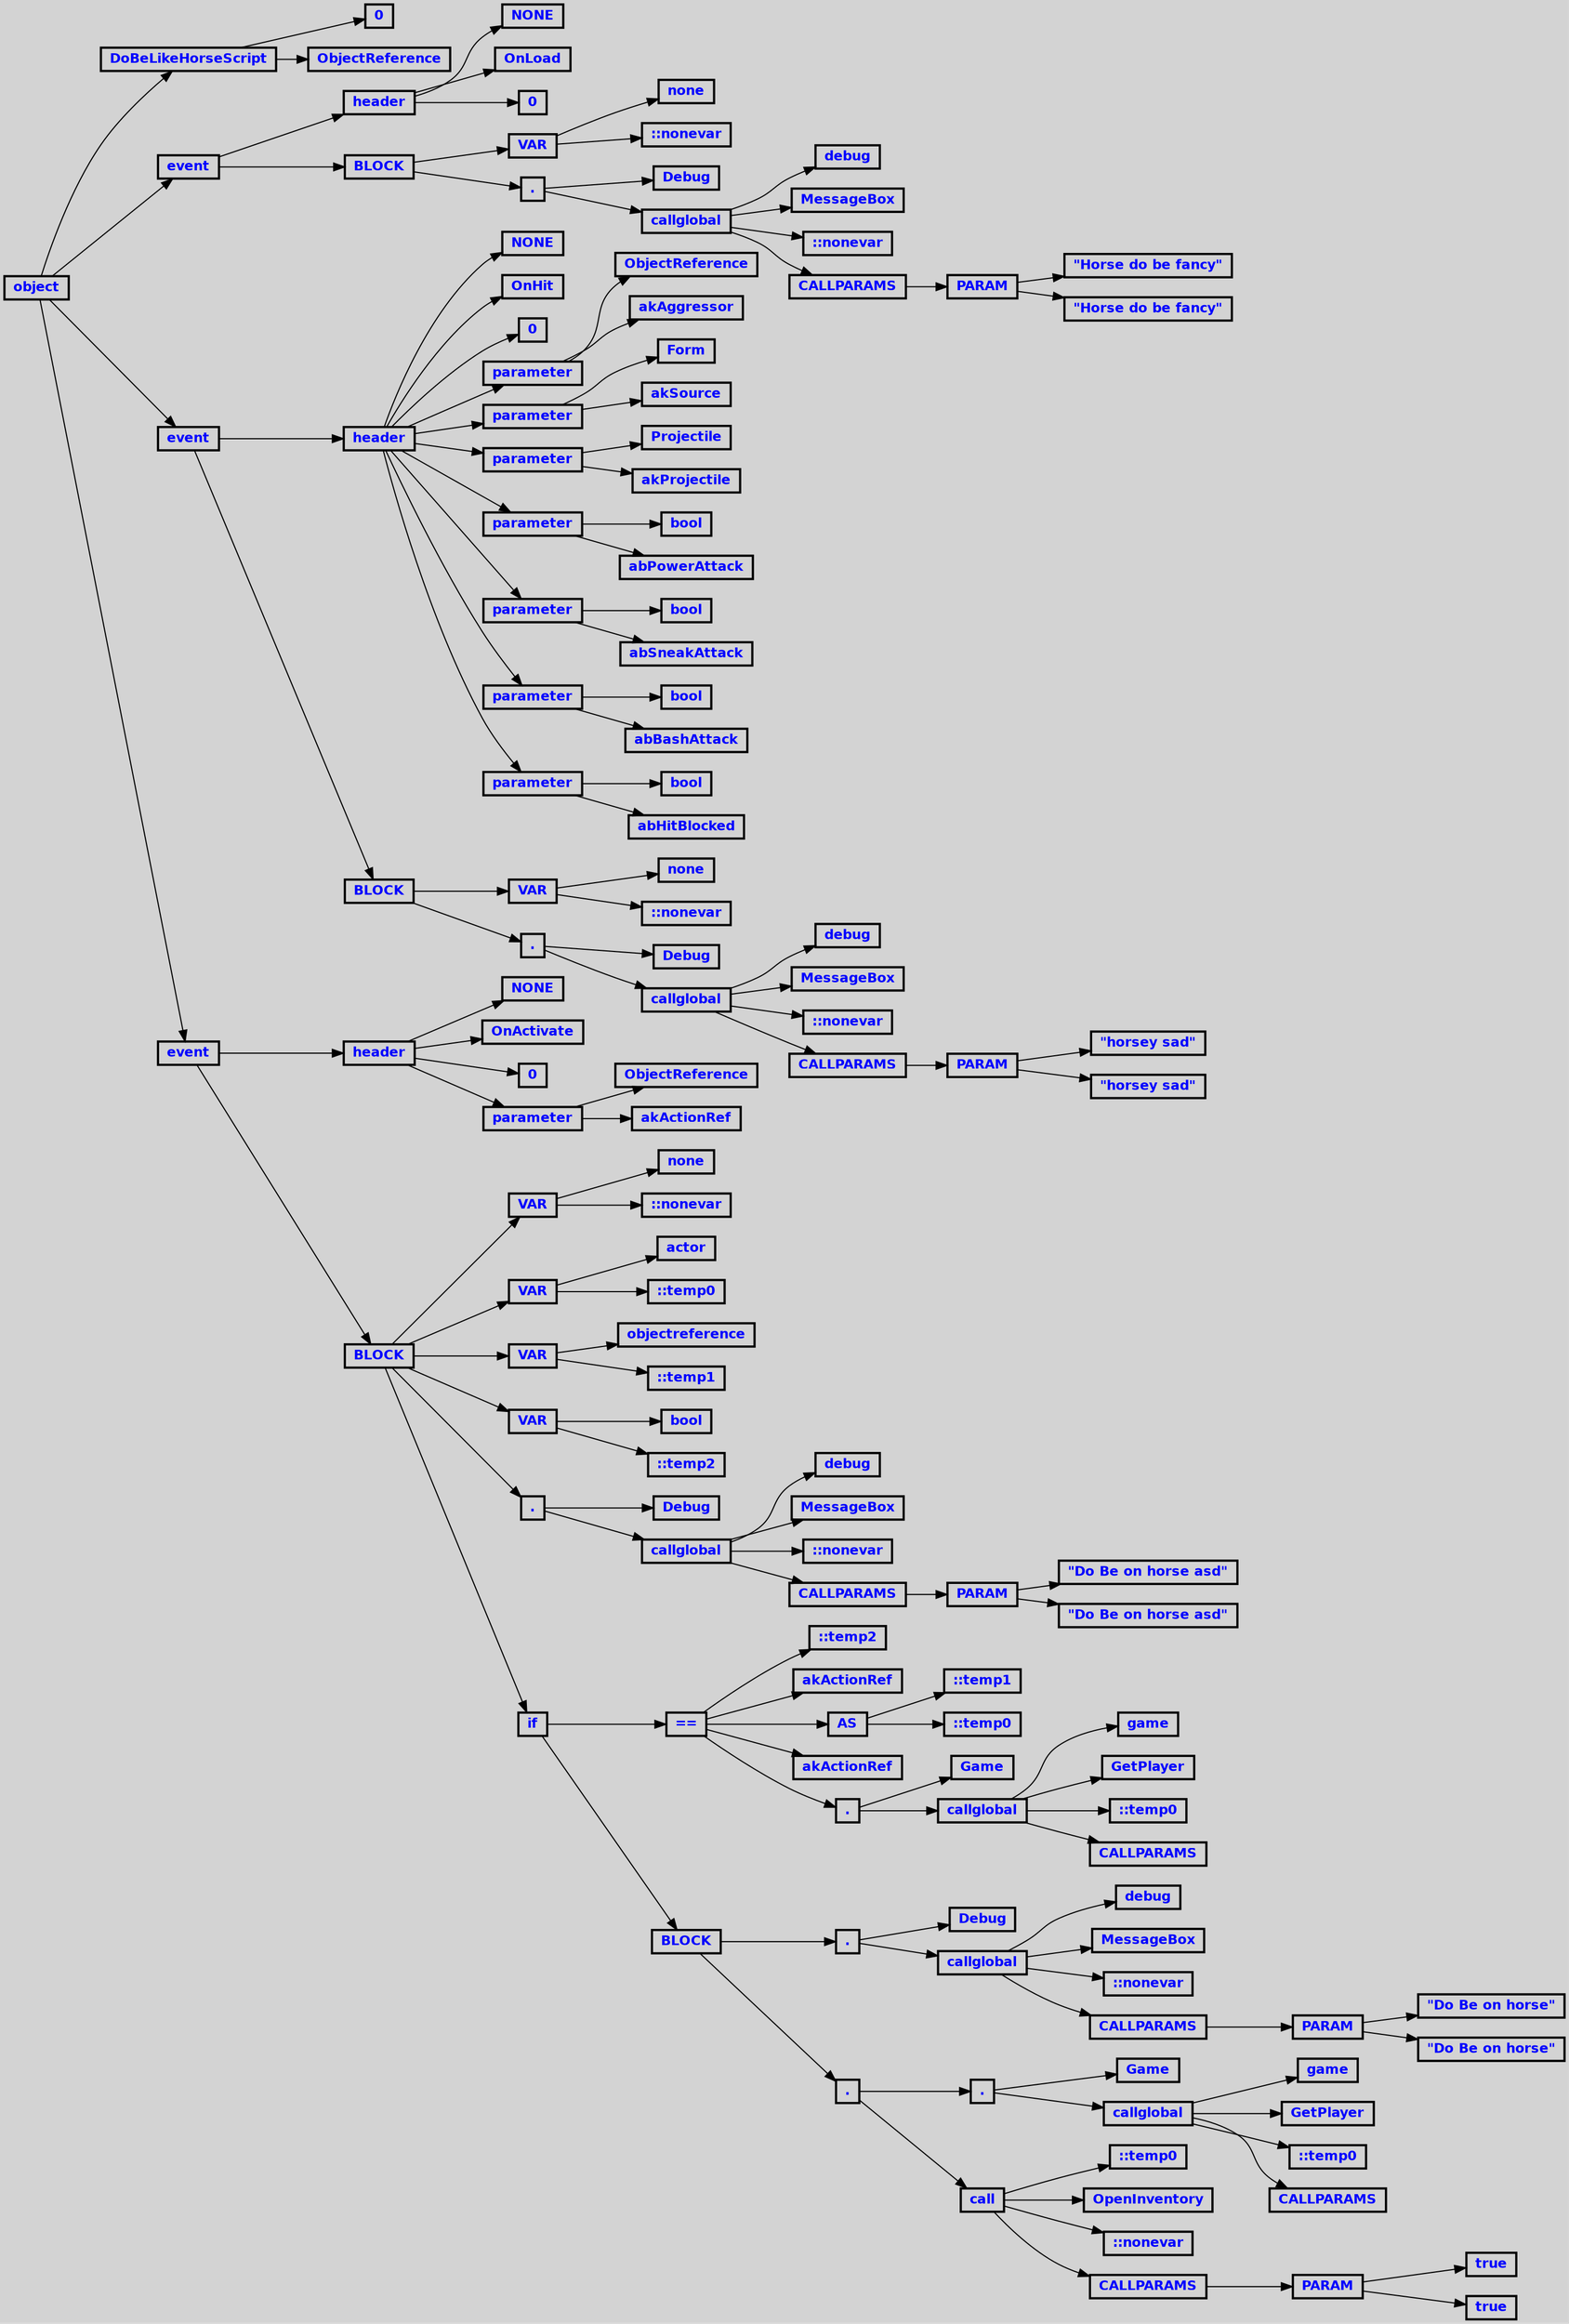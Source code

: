 digraph {
 ordering=out;
 ranksep=.4
 rankdir=LR
 bgcolor="lightgrey";
 node [shape=box, fixedsize=false, fontsize=12, fontname="Helvetica-bold", fontcolor="blue"
       width=.25, height=.25, color="black", style="bold"]
 n0 [label="object"];
 n1 [label="DoBeLikeHorseScript"];
 n1 [label="DoBeLikeHorseScript"];
 n2 [label="0"];
 n3 [label="ObjectReference"];
 n4 [label="event"];
 n4 [label="event"];
 n5 [label="header"];
 n5 [label="header"];
 n6 [label="NONE"];
 n7 [label="OnLoad"];
 n8 [label="0"];
 n9 [label="BLOCK"];
 n9 [label="BLOCK"];
 n10 [label="VAR"];
 n10 [label="VAR"];
 n11 [label="none"];
 n12 [label="::nonevar"];
 n13 [label="."];
 n13 [label="."];
 n14 [label="Debug"];
 n15 [label="callglobal"];
 n15 [label="callglobal"];
 n16 [label="debug"];
 n17 [label="MessageBox"];
 n18 [label="::nonevar"];
 n19 [label="CALLPARAMS"];
 n19 [label="CALLPARAMS"];
 n20 [label="PARAM"];
 n20 [label="PARAM"];
 n21 [label="\"Horse do be fancy\""];
 n22 [label="\"Horse do be fancy\""];
 n23 [label="event"];
 n23 [label="event"];
 n24 [label="header"];
 n24 [label="header"];
 n25 [label="NONE"];
 n26 [label="OnHit"];
 n27 [label="0"];
 n28 [label="parameter"];
 n28 [label="parameter"];
 n29 [label="ObjectReference"];
 n30 [label="akAggressor"];
 n31 [label="parameter"];
 n31 [label="parameter"];
 n32 [label="Form"];
 n33 [label="akSource"];
 n34 [label="parameter"];
 n34 [label="parameter"];
 n35 [label="Projectile"];
 n36 [label="akProjectile"];
 n37 [label="parameter"];
 n37 [label="parameter"];
 n38 [label="bool"];
 n39 [label="abPowerAttack"];
 n40 [label="parameter"];
 n40 [label="parameter"];
 n41 [label="bool"];
 n42 [label="abSneakAttack"];
 n43 [label="parameter"];
 n43 [label="parameter"];
 n44 [label="bool"];
 n45 [label="abBashAttack"];
 n46 [label="parameter"];
 n46 [label="parameter"];
 n47 [label="bool"];
 n48 [label="abHitBlocked"];
 n49 [label="BLOCK"];
 n49 [label="BLOCK"];
 n50 [label="VAR"];
 n50 [label="VAR"];
 n51 [label="none"];
 n52 [label="::nonevar"];
 n53 [label="."];
 n53 [label="."];
 n54 [label="Debug"];
 n55 [label="callglobal"];
 n55 [label="callglobal"];
 n56 [label="debug"];
 n57 [label="MessageBox"];
 n58 [label="::nonevar"];
 n59 [label="CALLPARAMS"];
 n59 [label="CALLPARAMS"];
 n60 [label="PARAM"];
 n60 [label="PARAM"];
 n61 [label="\"horsey sad\""];
 n62 [label="\"horsey sad\""];
 n63 [label="event"];
 n63 [label="event"];
 n64 [label="header"];
 n64 [label="header"];
 n65 [label="NONE"];
 n66 [label="OnActivate"];
 n67 [label="0"];
 n68 [label="parameter"];
 n68 [label="parameter"];
 n69 [label="ObjectReference"];
 n70 [label="akActionRef"];
 n71 [label="BLOCK"];
 n71 [label="BLOCK"];
 n72 [label="VAR"];
 n72 [label="VAR"];
 n73 [label="none"];
 n74 [label="::nonevar"];
 n75 [label="VAR"];
 n75 [label="VAR"];
 n76 [label="actor"];
 n77 [label="::temp0"];
 n78 [label="VAR"];
 n78 [label="VAR"];
 n79 [label="objectreference"];
 n80 [label="::temp1"];
 n81 [label="VAR"];
 n81 [label="VAR"];
 n82 [label="bool"];
 n83 [label="::temp2"];
 n84 [label="."];
 n84 [label="."];
 n85 [label="Debug"];
 n86 [label="callglobal"];
 n86 [label="callglobal"];
 n87 [label="debug"];
 n88 [label="MessageBox"];
 n89 [label="::nonevar"];
 n90 [label="CALLPARAMS"];
 n90 [label="CALLPARAMS"];
 n91 [label="PARAM"];
 n91 [label="PARAM"];
 n92 [label="\"Do Be on horse asd\""];
 n93 [label="\"Do Be on horse asd\""];
 n94 [label="if"];
 n94 [label="if"];
 n95 [label="=="];
 n95 [label="=="];
 n96 [label="::temp2"];
 n97 [label="akActionRef"];
 n98 [label="AS"];
 n98 [label="AS"];
 n99 [label="::temp1"];
 n100 [label="::temp0"];
 n101 [label="akActionRef"];
 n102 [label="."];
 n102 [label="."];
 n103 [label="Game"];
 n104 [label="callglobal"];
 n104 [label="callglobal"];
 n105 [label="game"];
 n106 [label="GetPlayer"];
 n107 [label="::temp0"];
 n108 [label="CALLPARAMS"];
 n109 [label="BLOCK"];
 n109 [label="BLOCK"];
 n110 [label="."];
 n110 [label="."];
 n111 [label="Debug"];
 n112 [label="callglobal"];
 n112 [label="callglobal"];
 n113 [label="debug"];
 n114 [label="MessageBox"];
 n115 [label="::nonevar"];
 n116 [label="CALLPARAMS"];
 n116 [label="CALLPARAMS"];
 n117 [label="PARAM"];
 n117 [label="PARAM"];
 n118 [label="\"Do Be on horse\""];
 n119 [label="\"Do Be on horse\""];
 n120 [label="."];
 n120 [label="."];
 n121 [label="."];
 n121 [label="."];
 n122 [label="Game"];
 n123 [label="callglobal"];
 n123 [label="callglobal"];
 n124 [label="game"];
 n125 [label="GetPlayer"];
 n126 [label="::temp0"];
 n127 [label="CALLPARAMS"];
 n128 [label="call"];
 n128 [label="call"];
 n129 [label="::temp0"];
 n130 [label="OpenInventory"];
 n131 [label="::nonevar"];
 n132 [label="CALLPARAMS"];
 n132 [label="CALLPARAMS"];
 n133 [label="PARAM"];
 n133 [label="PARAM"];
 n134 [label="true"];
 n135 [label="true"];

 n0 -> n1 // "object" -> "DoBeLikeHorseScript"
 n1 -> n2 // "DoBeLikeHorseScript" -> "0"
 n1 -> n3 // "DoBeLikeHorseScript" -> "ObjectReference"
 n0 -> n4 // "object" -> "event"
 n4 -> n5 // "event" -> "header"
 n5 -> n6 // "header" -> "NONE"
 n5 -> n7 // "header" -> "OnLoad"
 n5 -> n8 // "header" -> "0"
 n4 -> n9 // "event" -> "BLOCK"
 n9 -> n10 // "BLOCK" -> "VAR"
 n10 -> n11 // "VAR" -> "none"
 n10 -> n12 // "VAR" -> "::nonevar"
 n9 -> n13 // "BLOCK" -> "."
 n13 -> n14 // "." -> "Debug"
 n13 -> n15 // "." -> "callglobal"
 n15 -> n16 // "callglobal" -> "debug"
 n15 -> n17 // "callglobal" -> "MessageBox"
 n15 -> n18 // "callglobal" -> "::nonevar"
 n15 -> n19 // "callglobal" -> "CALLPARAMS"
 n19 -> n20 // "CALLPARAMS" -> "PARAM"
 n20 -> n21 // "PARAM" -> ""Horse do be fancy""
 n20 -> n22 // "PARAM" -> ""Horse do be fancy""
 n0 -> n23 // "object" -> "event"
 n23 -> n24 // "event" -> "header"
 n24 -> n25 // "header" -> "NONE"
 n24 -> n26 // "header" -> "OnHit"
 n24 -> n27 // "header" -> "0"
 n24 -> n28 // "header" -> "parameter"
 n28 -> n29 // "parameter" -> "ObjectReference"
 n28 -> n30 // "parameter" -> "akAggressor"
 n24 -> n31 // "header" -> "parameter"
 n31 -> n32 // "parameter" -> "Form"
 n31 -> n33 // "parameter" -> "akSource"
 n24 -> n34 // "header" -> "parameter"
 n34 -> n35 // "parameter" -> "Projectile"
 n34 -> n36 // "parameter" -> "akProjectile"
 n24 -> n37 // "header" -> "parameter"
 n37 -> n38 // "parameter" -> "bool"
 n37 -> n39 // "parameter" -> "abPowerAttack"
 n24 -> n40 // "header" -> "parameter"
 n40 -> n41 // "parameter" -> "bool"
 n40 -> n42 // "parameter" -> "abSneakAttack"
 n24 -> n43 // "header" -> "parameter"
 n43 -> n44 // "parameter" -> "bool"
 n43 -> n45 // "parameter" -> "abBashAttack"
 n24 -> n46 // "header" -> "parameter"
 n46 -> n47 // "parameter" -> "bool"
 n46 -> n48 // "parameter" -> "abHitBlocked"
 n23 -> n49 // "event" -> "BLOCK"
 n49 -> n50 // "BLOCK" -> "VAR"
 n50 -> n51 // "VAR" -> "none"
 n50 -> n52 // "VAR" -> "::nonevar"
 n49 -> n53 // "BLOCK" -> "."
 n53 -> n54 // "." -> "Debug"
 n53 -> n55 // "." -> "callglobal"
 n55 -> n56 // "callglobal" -> "debug"
 n55 -> n57 // "callglobal" -> "MessageBox"
 n55 -> n58 // "callglobal" -> "::nonevar"
 n55 -> n59 // "callglobal" -> "CALLPARAMS"
 n59 -> n60 // "CALLPARAMS" -> "PARAM"
 n60 -> n61 // "PARAM" -> ""horsey sad""
 n60 -> n62 // "PARAM" -> ""horsey sad""
 n0 -> n63 // "object" -> "event"
 n63 -> n64 // "event" -> "header"
 n64 -> n65 // "header" -> "NONE"
 n64 -> n66 // "header" -> "OnActivate"
 n64 -> n67 // "header" -> "0"
 n64 -> n68 // "header" -> "parameter"
 n68 -> n69 // "parameter" -> "ObjectReference"
 n68 -> n70 // "parameter" -> "akActionRef"
 n63 -> n71 // "event" -> "BLOCK"
 n71 -> n72 // "BLOCK" -> "VAR"
 n72 -> n73 // "VAR" -> "none"
 n72 -> n74 // "VAR" -> "::nonevar"
 n71 -> n75 // "BLOCK" -> "VAR"
 n75 -> n76 // "VAR" -> "actor"
 n75 -> n77 // "VAR" -> "::temp0"
 n71 -> n78 // "BLOCK" -> "VAR"
 n78 -> n79 // "VAR" -> "objectreference"
 n78 -> n80 // "VAR" -> "::temp1"
 n71 -> n81 // "BLOCK" -> "VAR"
 n81 -> n82 // "VAR" -> "bool"
 n81 -> n83 // "VAR" -> "::temp2"
 n71 -> n84 // "BLOCK" -> "."
 n84 -> n85 // "." -> "Debug"
 n84 -> n86 // "." -> "callglobal"
 n86 -> n87 // "callglobal" -> "debug"
 n86 -> n88 // "callglobal" -> "MessageBox"
 n86 -> n89 // "callglobal" -> "::nonevar"
 n86 -> n90 // "callglobal" -> "CALLPARAMS"
 n90 -> n91 // "CALLPARAMS" -> "PARAM"
 n91 -> n92 // "PARAM" -> ""Do Be on horse asd""
 n91 -> n93 // "PARAM" -> ""Do Be on horse asd""
 n71 -> n94 // "BLOCK" -> "if"
 n94 -> n95 // "if" -> "=="
 n95 -> n96 // "==" -> "::temp2"
 n95 -> n97 // "==" -> "akActionRef"
 n95 -> n98 // "==" -> "AS"
 n98 -> n99 // "AS" -> "::temp1"
 n98 -> n100 // "AS" -> "::temp0"
 n95 -> n101 // "==" -> "akActionRef"
 n95 -> n102 // "==" -> "."
 n102 -> n103 // "." -> "Game"
 n102 -> n104 // "." -> "callglobal"
 n104 -> n105 // "callglobal" -> "game"
 n104 -> n106 // "callglobal" -> "GetPlayer"
 n104 -> n107 // "callglobal" -> "::temp0"
 n104 -> n108 // "callglobal" -> "CALLPARAMS"
 n94 -> n109 // "if" -> "BLOCK"
 n109 -> n110 // "BLOCK" -> "."
 n110 -> n111 // "." -> "Debug"
 n110 -> n112 // "." -> "callglobal"
 n112 -> n113 // "callglobal" -> "debug"
 n112 -> n114 // "callglobal" -> "MessageBox"
 n112 -> n115 // "callglobal" -> "::nonevar"
 n112 -> n116 // "callglobal" -> "CALLPARAMS"
 n116 -> n117 // "CALLPARAMS" -> "PARAM"
 n117 -> n118 // "PARAM" -> ""Do Be on horse""
 n117 -> n119 // "PARAM" -> ""Do Be on horse""
 n109 -> n120 // "BLOCK" -> "."
 n120 -> n121 // "." -> "."
 n121 -> n122 // "." -> "Game"
 n121 -> n123 // "." -> "callglobal"
 n123 -> n124 // "callglobal" -> "game"
 n123 -> n125 // "callglobal" -> "GetPlayer"
 n123 -> n126 // "callglobal" -> "::temp0"
 n123 -> n127 // "callglobal" -> "CALLPARAMS"
 n120 -> n128 // "." -> "call"
 n128 -> n129 // "call" -> "::temp0"
 n128 -> n130 // "call" -> "OpenInventory"
 n128 -> n131 // "call" -> "::nonevar"
 n128 -> n132 // "call" -> "CALLPARAMS"
 n132 -> n133 // "CALLPARAMS" -> "PARAM"
 n133 -> n134 // "PARAM" -> "true"
 n133 -> n135 // "PARAM" -> "true"

}
